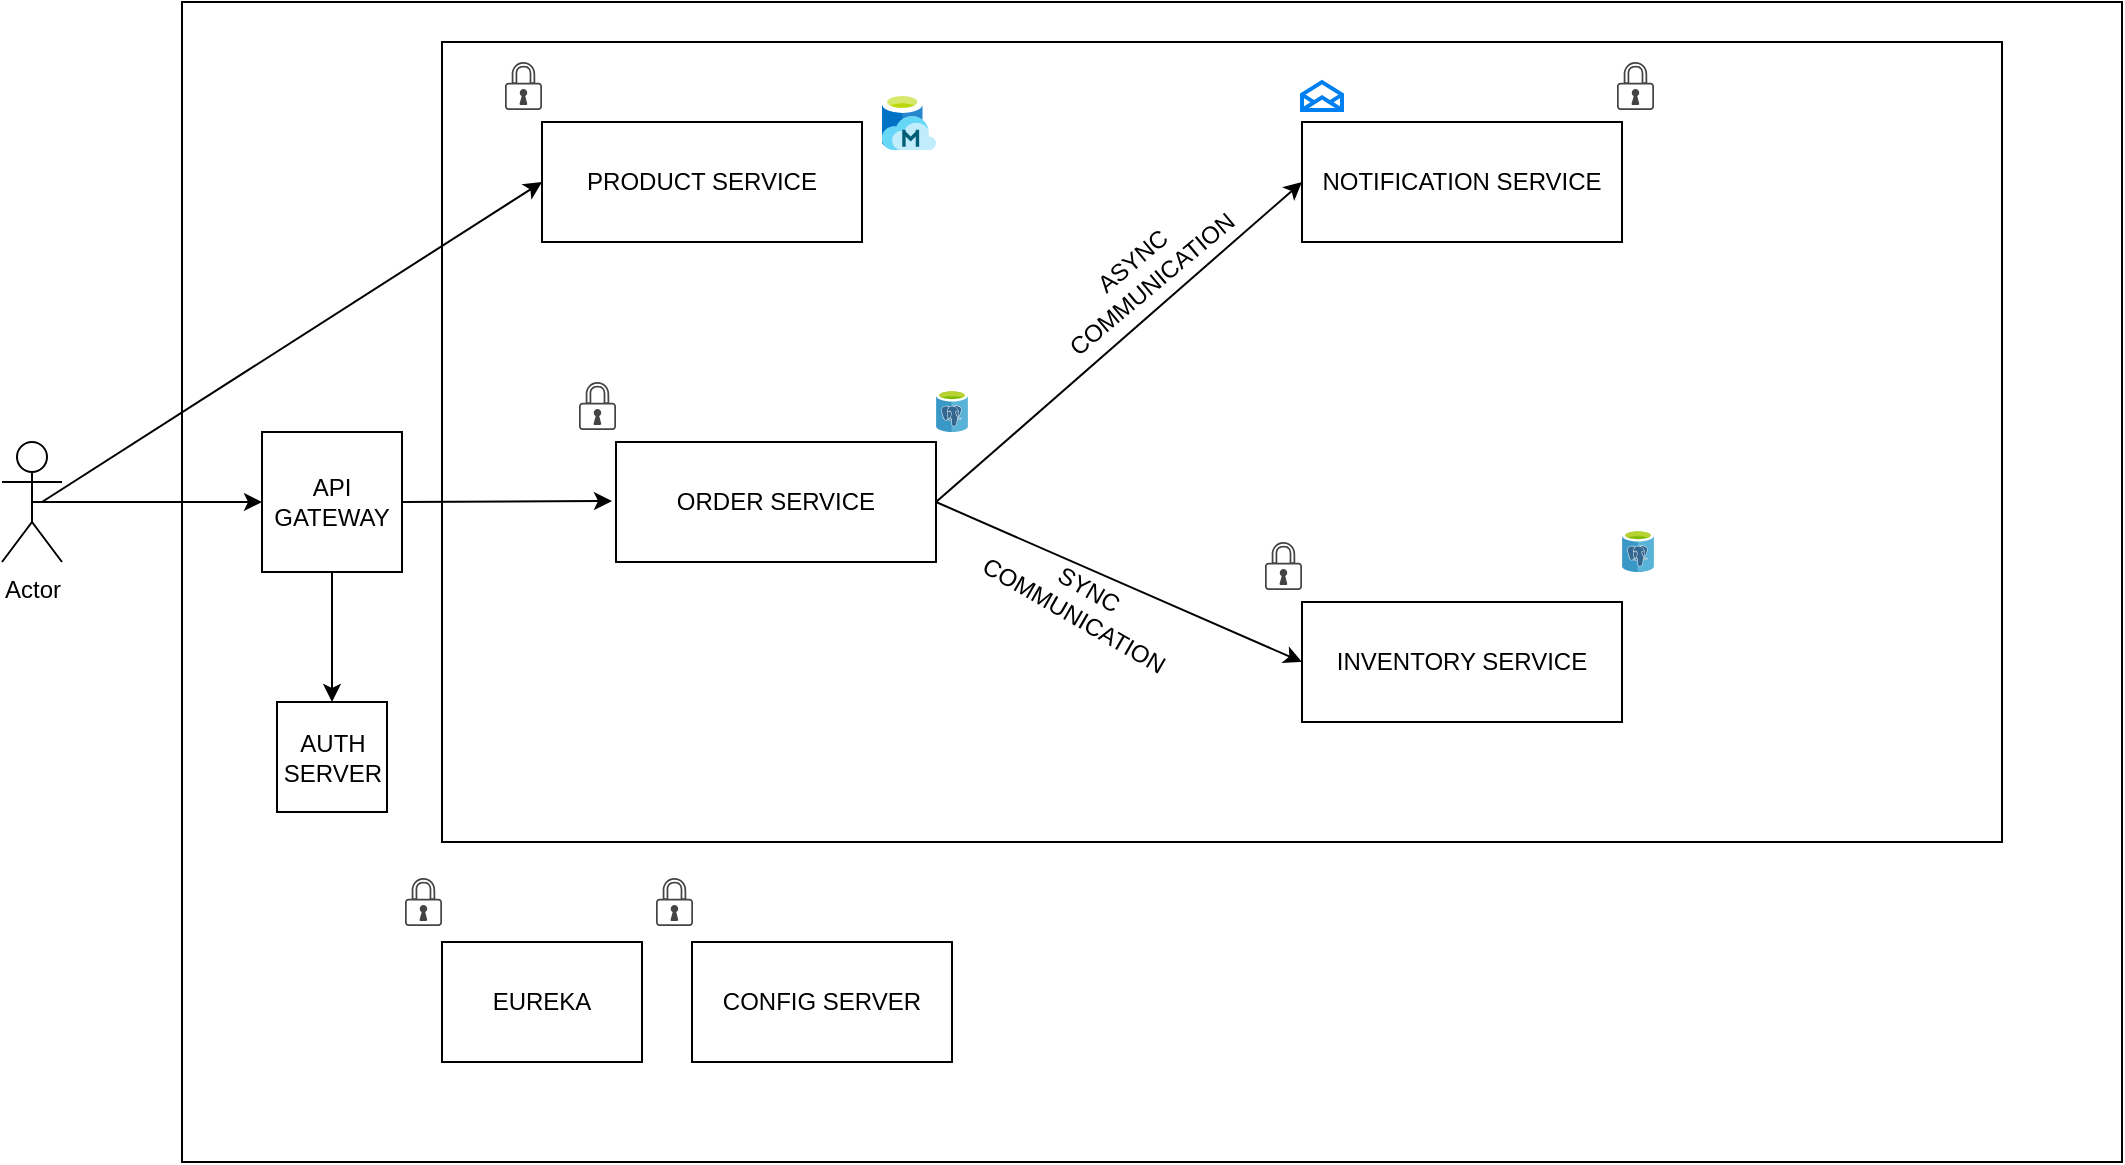 <mxfile version="22.0.8" type="google">
  <diagram name="Page-1" id="hgQOtNvvby-tMA94QJ77">
    <mxGraphModel grid="1" page="1" gridSize="10" guides="1" tooltips="1" connect="1" arrows="1" fold="1" pageScale="1" pageWidth="850" pageHeight="1100" math="0" shadow="0">
      <root>
        <mxCell id="0" />
        <mxCell id="1" parent="0" />
        <mxCell id="Xr4MyUc0GnFNcmSpFpcK-2" value="" style="rounded=0;whiteSpace=wrap;html=1;" vertex="1" parent="1">
          <mxGeometry x="170" y="100" width="970" height="580" as="geometry" />
        </mxCell>
        <mxCell id="Xr4MyUc0GnFNcmSpFpcK-3" value="AUTH SERVER" style="whiteSpace=wrap;html=1;aspect=fixed;" vertex="1" parent="1">
          <mxGeometry x="217.5" y="450" width="55" height="55" as="geometry" />
        </mxCell>
        <mxCell id="Xr4MyUc0GnFNcmSpFpcK-4" value="API GATEWAY" style="whiteSpace=wrap;html=1;aspect=fixed;" vertex="1" parent="1">
          <mxGeometry x="210" y="315" width="70" height="70" as="geometry" />
        </mxCell>
        <mxCell id="Xr4MyUc0GnFNcmSpFpcK-9" value="" style="endArrow=classic;html=1;rounded=0;entryX=0.5;entryY=0;entryDx=0;entryDy=0;exitX=0.5;exitY=1;exitDx=0;exitDy=0;" edge="1" parent="1" source="Xr4MyUc0GnFNcmSpFpcK-4" target="Xr4MyUc0GnFNcmSpFpcK-3">
          <mxGeometry width="50" height="50" relative="1" as="geometry">
            <mxPoint x="195" y="460" as="sourcePoint" />
            <mxPoint x="245" y="410" as="targetPoint" />
          </mxGeometry>
        </mxCell>
        <mxCell id="Xr4MyUc0GnFNcmSpFpcK-10" value="Actor" style="shape=umlActor;verticalLabelPosition=bottom;verticalAlign=top;html=1;outlineConnect=0;" vertex="1" parent="1">
          <mxGeometry x="80" y="320" width="30" height="60" as="geometry" />
        </mxCell>
        <mxCell id="Xr4MyUc0GnFNcmSpFpcK-11" value="" style="endArrow=classic;html=1;rounded=0;entryX=0;entryY=0.5;entryDx=0;entryDy=0;exitX=0.5;exitY=0.5;exitDx=0;exitDy=0;exitPerimeter=0;" edge="1" parent="1" source="Xr4MyUc0GnFNcmSpFpcK-10" target="Xr4MyUc0GnFNcmSpFpcK-4">
          <mxGeometry width="50" height="50" relative="1" as="geometry">
            <mxPoint x="100" y="360" as="sourcePoint" />
            <mxPoint x="150" y="310" as="targetPoint" />
          </mxGeometry>
        </mxCell>
        <mxCell id="Xr4MyUc0GnFNcmSpFpcK-14" value="PRODUCT SERVICE" style="rounded=0;whiteSpace=wrap;html=1;" vertex="1" parent="1">
          <mxGeometry x="350" y="160" width="160" height="60" as="geometry" />
        </mxCell>
        <mxCell id="Xr4MyUc0GnFNcmSpFpcK-15" value="" style="endArrow=classic;html=1;rounded=0;entryX=0;entryY=0.5;entryDx=0;entryDy=0;" edge="1" parent="1" target="Xr4MyUc0GnFNcmSpFpcK-14">
          <mxGeometry width="50" height="50" relative="1" as="geometry">
            <mxPoint x="100" y="350" as="sourcePoint" />
            <mxPoint x="470" y="430" as="targetPoint" />
          </mxGeometry>
        </mxCell>
        <mxCell id="Xr4MyUc0GnFNcmSpFpcK-18" value="" style="sketch=0;pointerEvents=1;shadow=0;dashed=0;html=1;strokeColor=none;fillColor=#434445;aspect=fixed;labelPosition=center;verticalLabelPosition=bottom;verticalAlign=top;align=center;outlineConnect=0;shape=mxgraph.vvd.security;" vertex="1" parent="1">
          <mxGeometry x="331.5" y="130" width="18.5" height="24.03" as="geometry" />
        </mxCell>
        <mxCell id="Xr4MyUc0GnFNcmSpFpcK-19" value="" style="image;sketch=0;aspect=fixed;html=1;points=[];align=center;fontSize=12;image=img/lib/mscae/Managed_Databases.svg;" vertex="1" parent="1">
          <mxGeometry x="520" y="145.31" width="27" height="28.72" as="geometry" />
        </mxCell>
        <mxCell id="Xr4MyUc0GnFNcmSpFpcK-20" value="ORDER SERVICE" style="rounded=0;whiteSpace=wrap;html=1;" vertex="1" parent="1">
          <mxGeometry x="387" y="320" width="160" height="60" as="geometry" />
        </mxCell>
        <mxCell id="Xr4MyUc0GnFNcmSpFpcK-21" value="" style="endArrow=classic;html=1;rounded=0;entryX=0;entryY=0.5;entryDx=0;entryDy=0;" edge="1" parent="1">
          <mxGeometry width="50" height="50" relative="1" as="geometry">
            <mxPoint x="280" y="350" as="sourcePoint" />
            <mxPoint x="385" y="349.5" as="targetPoint" />
          </mxGeometry>
        </mxCell>
        <mxCell id="Xr4MyUc0GnFNcmSpFpcK-25" value="EUREKA" style="rounded=0;whiteSpace=wrap;html=1;" vertex="1" parent="1">
          <mxGeometry x="300" y="570" width="100" height="60" as="geometry" />
        </mxCell>
        <mxCell id="Xr4MyUc0GnFNcmSpFpcK-26" value="" style="sketch=0;pointerEvents=1;shadow=0;dashed=0;html=1;strokeColor=none;fillColor=#434445;aspect=fixed;labelPosition=center;verticalLabelPosition=bottom;verticalAlign=top;align=center;outlineConnect=0;shape=mxgraph.vvd.security;" vertex="1" parent="1">
          <mxGeometry x="281.5" y="538" width="18.5" height="24.03" as="geometry" />
        </mxCell>
        <mxCell id="Xr4MyUc0GnFNcmSpFpcK-27" value="CONFIG SERVER" style="rounded=0;whiteSpace=wrap;html=1;" vertex="1" parent="1">
          <mxGeometry x="425" y="570" width="130" height="60" as="geometry" />
        </mxCell>
        <mxCell id="Xr4MyUc0GnFNcmSpFpcK-28" value="" style="sketch=0;pointerEvents=1;shadow=0;dashed=0;html=1;strokeColor=none;fillColor=#434445;aspect=fixed;labelPosition=center;verticalLabelPosition=bottom;verticalAlign=top;align=center;outlineConnect=0;shape=mxgraph.vvd.security;" vertex="1" parent="1">
          <mxGeometry x="407" y="538" width="18.5" height="24.03" as="geometry" />
        </mxCell>
        <mxCell id="Xr4MyUc0GnFNcmSpFpcK-29" value="" style="image;sketch=0;aspect=fixed;html=1;points=[];align=center;fontSize=12;image=img/lib/mscae/Azure_Database_for_PostgreSQL_servers.svg;" vertex="1" parent="1">
          <mxGeometry x="547" y="293.95" width="16" height="21.05" as="geometry" />
        </mxCell>
        <mxCell id="Xr4MyUc0GnFNcmSpFpcK-30" value="" style="sketch=0;pointerEvents=1;shadow=0;dashed=0;html=1;strokeColor=none;fillColor=#434445;aspect=fixed;labelPosition=center;verticalLabelPosition=bottom;verticalAlign=top;align=center;outlineConnect=0;shape=mxgraph.vvd.security;" vertex="1" parent="1">
          <mxGeometry x="368.5" y="290" width="18.5" height="24.03" as="geometry" />
        </mxCell>
        <mxCell id="Xr4MyUc0GnFNcmSpFpcK-31" value="NOTIFICATION SERVICE" style="rounded=0;whiteSpace=wrap;html=1;" vertex="1" parent="1">
          <mxGeometry x="730" y="160" width="160" height="60" as="geometry" />
        </mxCell>
        <mxCell id="Xr4MyUc0GnFNcmSpFpcK-32" value="INVENTORY SERVICE" style="rounded=0;whiteSpace=wrap;html=1;" vertex="1" parent="1">
          <mxGeometry x="730" y="400" width="160" height="60" as="geometry" />
        </mxCell>
        <mxCell id="Xr4MyUc0GnFNcmSpFpcK-33" value="" style="image;sketch=0;aspect=fixed;html=1;points=[];align=center;fontSize=12;image=img/lib/mscae/Azure_Database_for_PostgreSQL_servers.svg;" vertex="1" parent="1">
          <mxGeometry x="890" y="363.95" width="16" height="21.05" as="geometry" />
        </mxCell>
        <mxCell id="Xr4MyUc0GnFNcmSpFpcK-34" value="" style="sketch=0;pointerEvents=1;shadow=0;dashed=0;html=1;strokeColor=none;fillColor=#434445;aspect=fixed;labelPosition=center;verticalLabelPosition=bottom;verticalAlign=top;align=center;outlineConnect=0;shape=mxgraph.vvd.security;" vertex="1" parent="1">
          <mxGeometry x="711.5" y="370" width="18.5" height="24.03" as="geometry" />
        </mxCell>
        <mxCell id="Xr4MyUc0GnFNcmSpFpcK-36" value="" style="endArrow=classic;html=1;rounded=0;entryX=0;entryY=0.5;entryDx=0;entryDy=0;exitX=1;exitY=0.5;exitDx=0;exitDy=0;" edge="1" parent="1" source="Xr4MyUc0GnFNcmSpFpcK-20" target="Xr4MyUc0GnFNcmSpFpcK-31">
          <mxGeometry width="50" height="50" relative="1" as="geometry">
            <mxPoint x="290" y="360" as="sourcePoint" />
            <mxPoint x="395" y="359.5" as="targetPoint" />
          </mxGeometry>
        </mxCell>
        <mxCell id="Xr4MyUc0GnFNcmSpFpcK-37" value="" style="endArrow=classic;html=1;rounded=0;entryX=0;entryY=0.5;entryDx=0;entryDy=0;exitX=1;exitY=0.5;exitDx=0;exitDy=0;" edge="1" parent="1" source="Xr4MyUc0GnFNcmSpFpcK-20" target="Xr4MyUc0GnFNcmSpFpcK-32">
          <mxGeometry width="50" height="50" relative="1" as="geometry">
            <mxPoint x="557" y="360" as="sourcePoint" />
            <mxPoint x="740" y="200" as="targetPoint" />
          </mxGeometry>
        </mxCell>
        <mxCell id="Xr4MyUc0GnFNcmSpFpcK-38" value="" style="sketch=0;pointerEvents=1;shadow=0;dashed=0;html=1;strokeColor=none;fillColor=#434445;aspect=fixed;labelPosition=center;verticalLabelPosition=bottom;verticalAlign=top;align=center;outlineConnect=0;shape=mxgraph.vvd.security;" vertex="1" parent="1">
          <mxGeometry x="887.5" y="130" width="18.5" height="24.03" as="geometry" />
        </mxCell>
        <mxCell id="Xr4MyUc0GnFNcmSpFpcK-39" value="" style="html=1;verticalLabelPosition=bottom;align=center;labelBackgroundColor=#ffffff;verticalAlign=top;strokeWidth=2;strokeColor=#0080F0;shadow=0;dashed=0;shape=mxgraph.ios7.icons.envelope_(empty);" vertex="1" parent="1">
          <mxGeometry x="730" y="140" width="20" height="14.03" as="geometry" />
        </mxCell>
        <mxCell id="Xr4MyUc0GnFNcmSpFpcK-40" value="ASYNC COMMUNICATION" style="text;html=1;strokeColor=none;fillColor=none;align=center;verticalAlign=middle;whiteSpace=wrap;rounded=0;rotation=-40;" vertex="1" parent="1">
          <mxGeometry x="620" y="220" width="60" height="30" as="geometry" />
        </mxCell>
        <mxCell id="Xr4MyUc0GnFNcmSpFpcK-41" value="SYNC COMMUNICATION" style="text;html=1;strokeColor=none;fillColor=none;align=center;verticalAlign=middle;whiteSpace=wrap;rounded=0;rotation=30;" vertex="1" parent="1">
          <mxGeometry x="590" y="385" width="60" height="30" as="geometry" />
        </mxCell>
        <mxCell id="Xr4MyUc0GnFNcmSpFpcK-52" value="" style="rounded=0;whiteSpace=wrap;html=1;fillColor=none;" vertex="1" parent="1">
          <mxGeometry x="300" y="120" width="780" height="400" as="geometry" />
        </mxCell>
      </root>
    </mxGraphModel>
  </diagram>
</mxfile>
